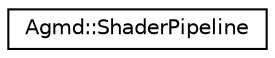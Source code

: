 digraph "Graphical Class Hierarchy"
{
  edge [fontname="Helvetica",fontsize="10",labelfontname="Helvetica",labelfontsize="10"];
  node [fontname="Helvetica",fontsize="10",shape=record];
  rankdir="LR";
  Node1 [label="Agmd::ShaderPipeline",height=0.2,width=0.4,color="black", fillcolor="white", style="filled",URL="$class_agmd_1_1_shader_pipeline.html"];
}
